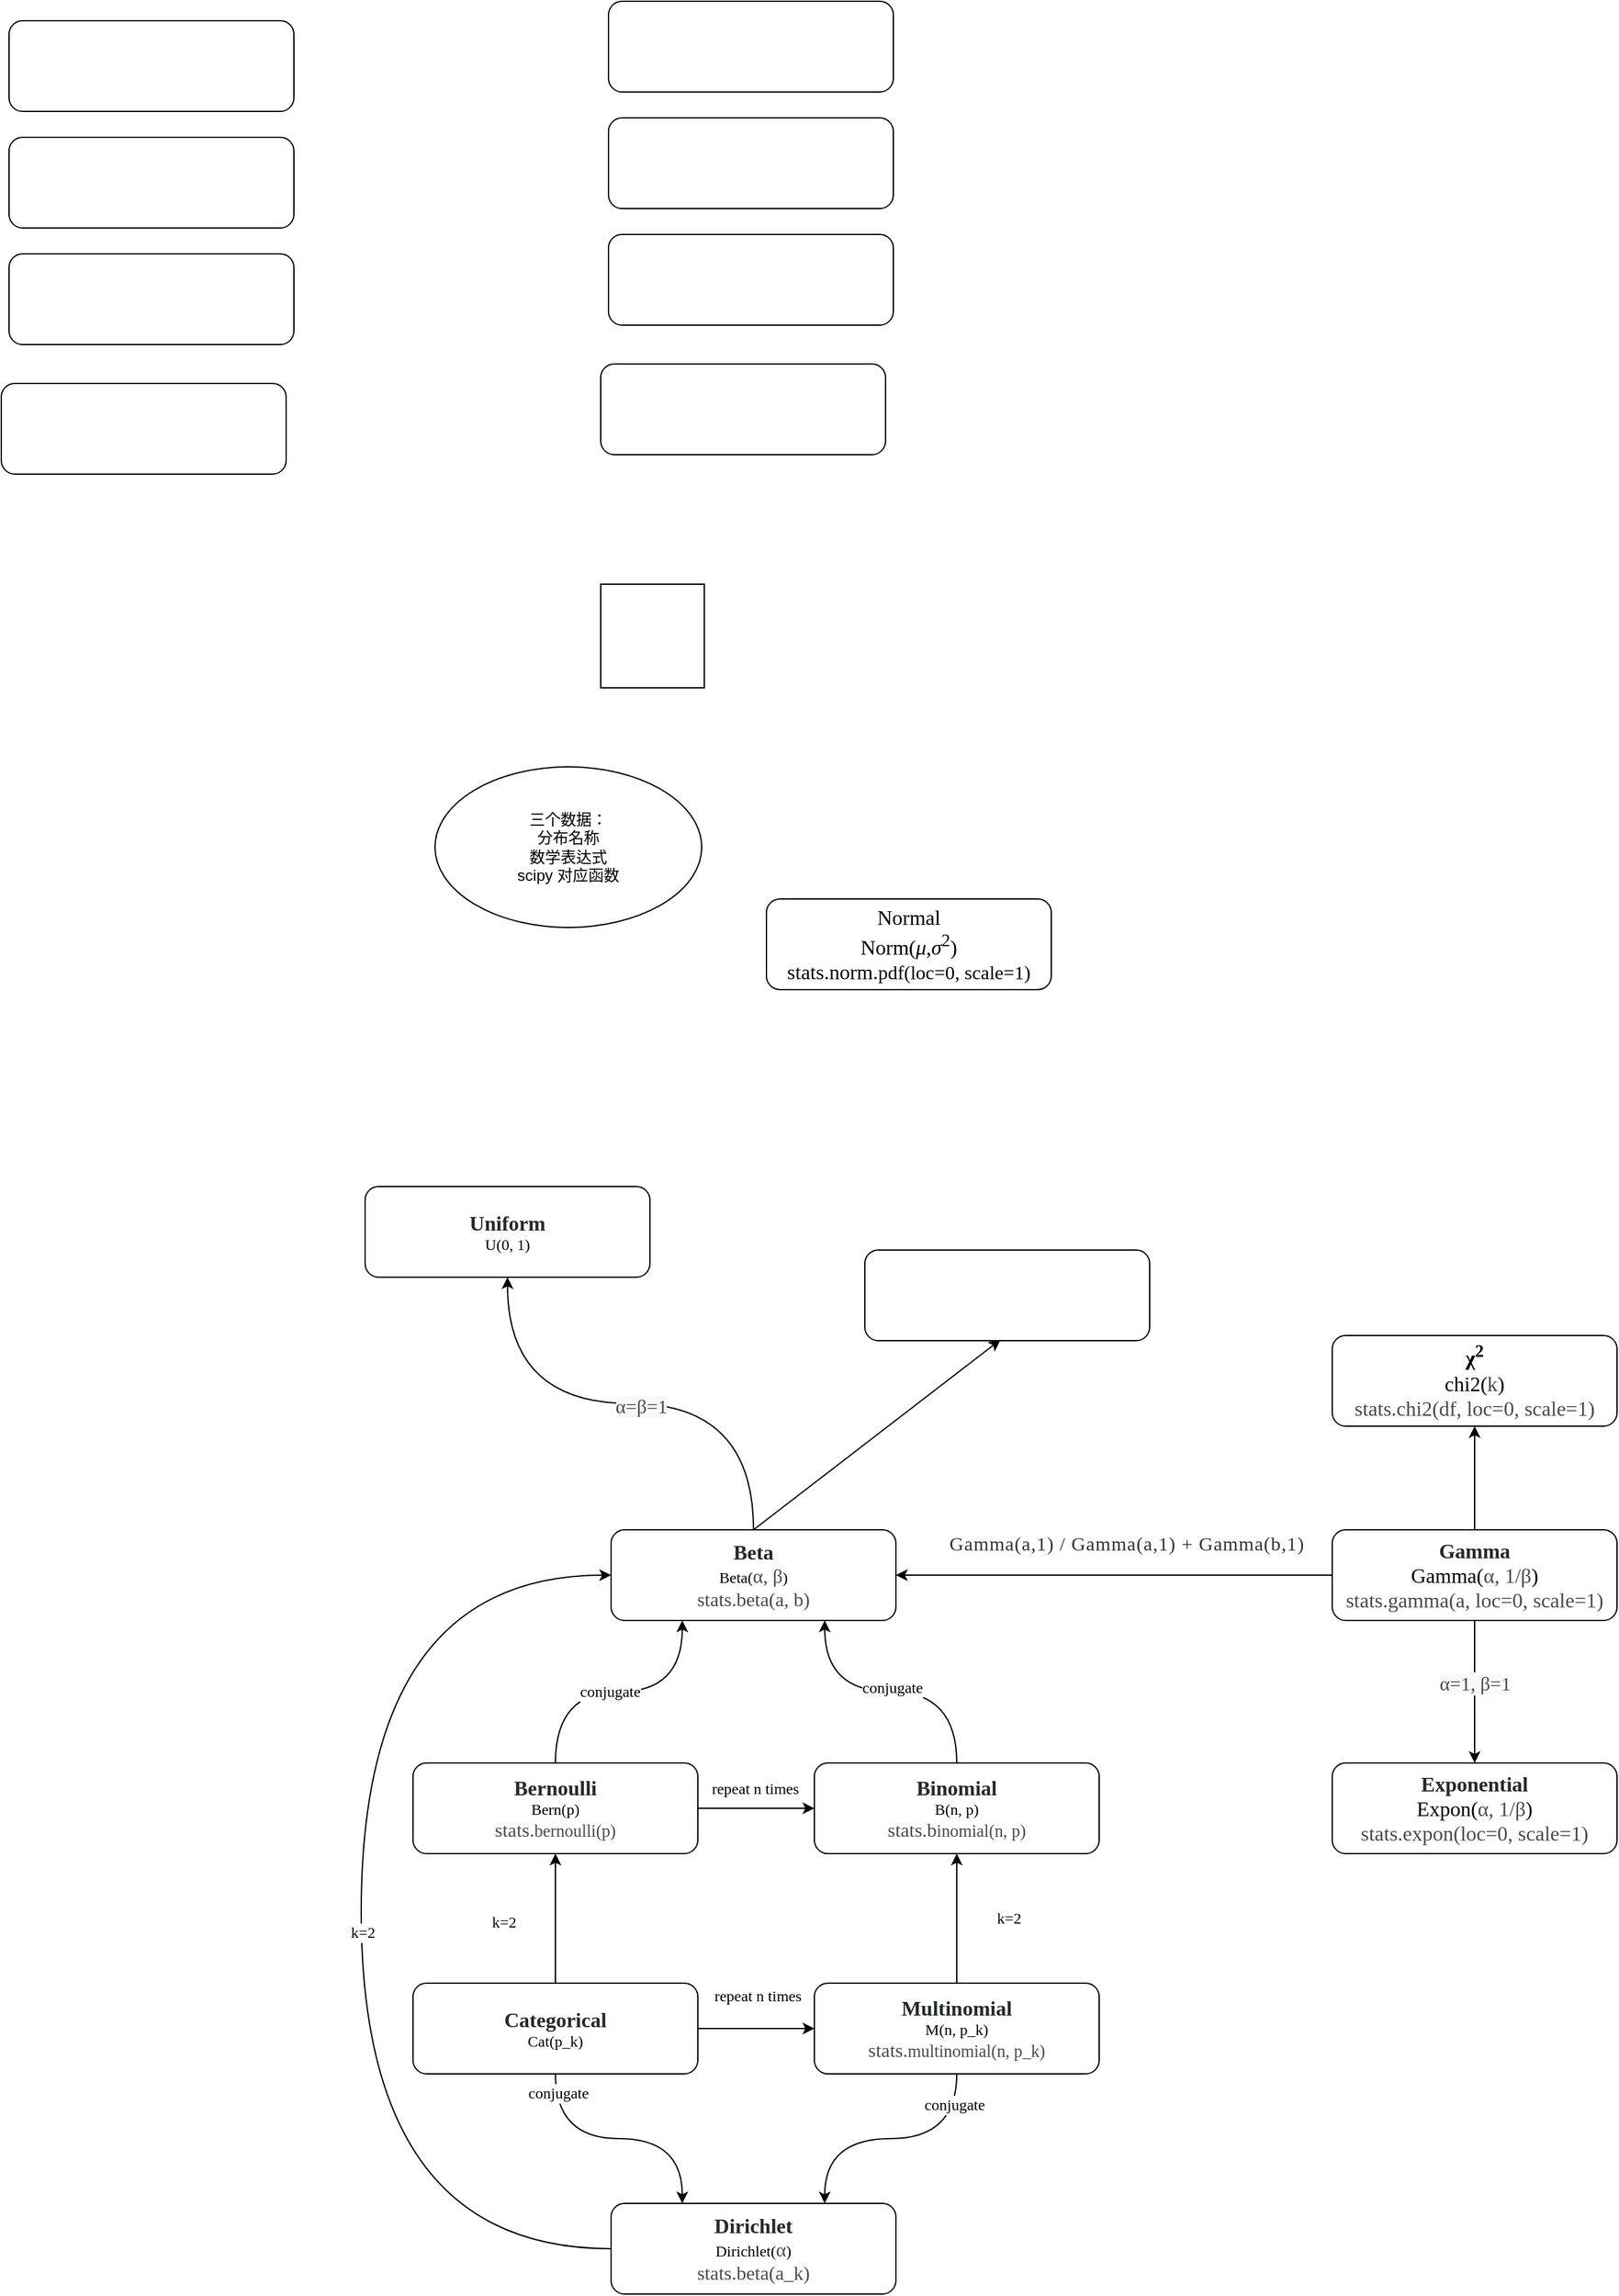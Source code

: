 <mxfile version="14.6.13" type="device"><diagram id="b2CaYkgUw3xgY0C4xX47" name="Page-1"><mxGraphModel dx="855" dy="710" grid="0" gridSize="10" guides="1" tooltips="1" connect="1" arrows="1" fold="1" page="1" pageScale="1" pageWidth="3300" pageHeight="4681" math="0" shadow="0"><root><mxCell id="0"/><mxCell id="1" parent="0"/><mxCell id="jUIoDYva2noRJINr1U3d-1" value="&lt;span style=&quot;box-sizing: border-box ; font-weight: 600 ; color: rgb(36 , 41 , 46) ; font-size: 16px ; background-color: rgb(255 , 255 , 255)&quot;&gt;Uniform&lt;/span&gt;&lt;br&gt;U(0, 1)" style="rounded=1;whiteSpace=wrap;html=1;fontFamily=Times New Roman;align=center;verticalAlign=middle;" vertex="1" parent="1"><mxGeometry x="1194" y="1454" width="220" height="70" as="geometry"/></mxCell><mxCell id="jUIoDYva2noRJINr1U3d-2" value="" style="edgeStyle=orthogonalEdgeStyle;rounded=0;orthogonalLoop=1;jettySize=auto;html=1;fontFamily=Times New Roman;align=center;verticalAlign=middle;fontSize=12;curved=1;" edge="1" parent="1" source="jUIoDYva2noRJINr1U3d-6" target="jUIoDYva2noRJINr1U3d-9"><mxGeometry relative="1" as="geometry"/></mxCell><mxCell id="jUIoDYva2noRJINr1U3d-3" value="repeat n times" style="edgeLabel;html=1;align=center;verticalAlign=middle;resizable=0;points=[];fontFamily=Times New Roman;fontSize=12;" vertex="1" connectable="0" parent="jUIoDYva2noRJINr1U3d-2"><mxGeometry x="0.072" y="-1" relative="1" as="geometry"><mxPoint x="-4" y="-16" as="offset"/></mxGeometry></mxCell><mxCell id="jUIoDYva2noRJINr1U3d-4" style="edgeStyle=orthogonalEdgeStyle;rounded=0;orthogonalLoop=1;jettySize=auto;html=1;exitX=0.5;exitY=0;exitDx=0;exitDy=0;entryX=0.25;entryY=1;entryDx=0;entryDy=0;fontFamily=Times New Roman;align=center;verticalAlign=middle;curved=1;" edge="1" parent="1" source="jUIoDYva2noRJINr1U3d-6" target="jUIoDYva2noRJINr1U3d-23"><mxGeometry relative="1" as="geometry"/></mxCell><mxCell id="jUIoDYva2noRJINr1U3d-5" value="conjugate" style="edgeLabel;html=1;align=center;verticalAlign=middle;resizable=0;points=[];fontSize=12;fontFamily=Times New Roman;" vertex="1" connectable="0" parent="jUIoDYva2noRJINr1U3d-4"><mxGeometry x="-0.132" relative="1" as="geometry"><mxPoint x="6" as="offset"/></mxGeometry></mxCell><mxCell id="jUIoDYva2noRJINr1U3d-6" value="&lt;span style=&quot;box-sizing: border-box; font-weight: 600; color: rgb(36, 41, 46); font-size: 16px; background-color: rgb(255, 255, 255);&quot;&gt;&lt;span style=&quot;box-sizing: border-box ; font-family: , , &amp;quot;segoe ui&amp;quot; , &amp;quot;helvetica&amp;quot; , &amp;quot;arial&amp;quot; , sans-serif , &amp;quot;apple color emoji&amp;quot; , &amp;quot;segoe ui emoji&amp;quot;&quot;&gt;Bernoulli&lt;/span&gt;&lt;/span&gt;&lt;br&gt;Bern(p)&lt;br&gt;&lt;span class=&quot;sig-prename descclassname&quot; style=&quot;box-sizing: border-box; background-color: transparent; color: rgb(74, 74, 74); font-size: 15px;&quot;&gt;stats.&lt;/span&gt;&lt;span class=&quot;sig-name descname&quot; style=&quot;box-sizing: border-box; background-color: transparent; font-size: 1.1em; color: rgb(74, 74, 74);&quot;&gt;bernoulli(p)&lt;/span&gt;" style="rounded=1;whiteSpace=wrap;html=1;fontFamily=Times New Roman;align=center;verticalAlign=middle;" vertex="1" parent="1"><mxGeometry x="1231" y="1899" width="220" height="70" as="geometry"/></mxCell><mxCell id="jUIoDYva2noRJINr1U3d-7" style="edgeStyle=orthogonalEdgeStyle;rounded=0;orthogonalLoop=1;jettySize=auto;html=1;exitX=0.5;exitY=0;exitDx=0;exitDy=0;entryX=0.75;entryY=1;entryDx=0;entryDy=0;fontFamily=Times New Roman;align=center;verticalAlign=middle;curved=1;" edge="1" parent="1" source="jUIoDYva2noRJINr1U3d-9" target="jUIoDYva2noRJINr1U3d-23"><mxGeometry relative="1" as="geometry"/></mxCell><mxCell id="jUIoDYva2noRJINr1U3d-8" value="conjugate" style="edgeLabel;html=1;align=center;verticalAlign=middle;resizable=0;points=[];fontSize=12;fontFamily=Times New Roman;" vertex="1" connectable="0" parent="jUIoDYva2noRJINr1U3d-7"><mxGeometry x="0.035" y="-3" relative="1" as="geometry"><mxPoint x="4" as="offset"/></mxGeometry></mxCell><mxCell id="jUIoDYva2noRJINr1U3d-9" value="&lt;span style=&quot;box-sizing: border-box ; font-weight: 600 ; color: rgb(36 , 41 , 46) ; font-size: 16px ; background-color: rgb(255 , 255 , 255)&quot;&gt;Binomial&lt;/span&gt;&lt;br&gt;B(n, p)&lt;br&gt;&lt;span class=&quot;sig-prename descclassname&quot; style=&quot;background-color: transparent ; box-sizing: border-box ; color: rgb(74 , 74 , 74) ; font-size: 15px&quot;&gt;stats.b&lt;/span&gt;&lt;span class=&quot;sig-name descname&quot; style=&quot;background-color: transparent ; box-sizing: border-box ; font-size: 1.1em ; color: rgb(74 , 74 , 74)&quot;&gt;inomial(n, p)&lt;/span&gt;" style="rounded=1;whiteSpace=wrap;html=1;fontFamily=Times New Roman;align=center;verticalAlign=middle;" vertex="1" parent="1"><mxGeometry x="1541" y="1899" width="220" height="70" as="geometry"/></mxCell><mxCell id="jUIoDYva2noRJINr1U3d-10" value="" style="edgeStyle=orthogonalEdgeStyle;rounded=0;orthogonalLoop=1;jettySize=auto;html=1;fontFamily=Times New Roman;align=center;verticalAlign=middle;fontSize=12;curved=1;" edge="1" parent="1" source="jUIoDYva2noRJINr1U3d-16" target="jUIoDYva2noRJINr1U3d-6"><mxGeometry relative="1" as="geometry"/></mxCell><mxCell id="jUIoDYva2noRJINr1U3d-11" value="k=2" style="edgeLabel;html=1;align=center;verticalAlign=middle;resizable=0;points=[];fontFamily=Times New Roman;fontSize=12;" vertex="1" connectable="0" parent="jUIoDYva2noRJINr1U3d-10"><mxGeometry x="-0.235" y="-1" relative="1" as="geometry"><mxPoint x="-41" y="-9" as="offset"/></mxGeometry></mxCell><mxCell id="jUIoDYva2noRJINr1U3d-12" value="" style="edgeStyle=orthogonalEdgeStyle;rounded=0;orthogonalLoop=1;jettySize=auto;html=1;fontFamily=Times New Roman;align=center;verticalAlign=middle;fontSize=12;curved=1;" edge="1" parent="1" source="jUIoDYva2noRJINr1U3d-16" target="jUIoDYva2noRJINr1U3d-20"><mxGeometry relative="1" as="geometry"/></mxCell><mxCell id="jUIoDYva2noRJINr1U3d-13" value="repeat n times" style="edgeLabel;html=1;align=center;verticalAlign=middle;resizable=0;points=[];fontFamily=Times New Roman;fontSize=12;" vertex="1" connectable="0" parent="jUIoDYva2noRJINr1U3d-12"><mxGeometry x="-0.188" y="3" relative="1" as="geometry"><mxPoint x="9" y="-22" as="offset"/></mxGeometry></mxCell><mxCell id="jUIoDYva2noRJINr1U3d-14" style="edgeStyle=orthogonalEdgeStyle;rounded=0;orthogonalLoop=1;jettySize=auto;html=1;entryX=0.25;entryY=0;entryDx=0;entryDy=0;fontFamily=Times New Roman;fontSize=12;align=center;verticalAlign=middle;curved=1;" edge="1" parent="1" source="jUIoDYva2noRJINr1U3d-16" target="jUIoDYva2noRJINr1U3d-26"><mxGeometry relative="1" as="geometry"/></mxCell><mxCell id="jUIoDYva2noRJINr1U3d-15" value="conjugate" style="edgeLabel;html=1;align=center;verticalAlign=middle;resizable=0;points=[];fontSize=12;fontFamily=Times New Roman;" vertex="1" connectable="0" parent="jUIoDYva2noRJINr1U3d-14"><mxGeometry x="-0.847" y="2" relative="1" as="geometry"><mxPoint as="offset"/></mxGeometry></mxCell><mxCell id="jUIoDYva2noRJINr1U3d-16" value="&lt;span style=&quot;box-sizing: border-box; font-weight: 600; color: rgb(36, 41, 46); font-size: 16px; background-color: rgb(255, 255, 255);&quot;&gt;Categorical&lt;/span&gt;&lt;br&gt;Cat(p_k)" style="rounded=1;whiteSpace=wrap;html=1;fontFamily=Times New Roman;align=center;verticalAlign=middle;" vertex="1" parent="1"><mxGeometry x="1231" y="2069" width="220" height="70" as="geometry"/></mxCell><mxCell id="jUIoDYva2noRJINr1U3d-17" value="k=2" style="edgeStyle=orthogonalEdgeStyle;rounded=0;orthogonalLoop=1;jettySize=auto;html=1;fontFamily=Times New Roman;align=center;verticalAlign=middle;fontSize=12;curved=1;" edge="1" parent="1" source="jUIoDYva2noRJINr1U3d-20" target="jUIoDYva2noRJINr1U3d-9"><mxGeometry y="-40" relative="1" as="geometry"><mxPoint as="offset"/></mxGeometry></mxCell><mxCell id="jUIoDYva2noRJINr1U3d-18" style="edgeStyle=orthogonalEdgeStyle;rounded=0;orthogonalLoop=1;jettySize=auto;html=1;exitX=0.5;exitY=1;exitDx=0;exitDy=0;entryX=0.75;entryY=0;entryDx=0;entryDy=0;fontFamily=Times New Roman;fontSize=12;align=center;verticalAlign=middle;curved=1;" edge="1" parent="1" source="jUIoDYva2noRJINr1U3d-20" target="jUIoDYva2noRJINr1U3d-26"><mxGeometry relative="1" as="geometry"/></mxCell><mxCell id="jUIoDYva2noRJINr1U3d-19" value="conjugate" style="edgeLabel;html=1;align=center;verticalAlign=middle;resizable=0;points=[];fontSize=12;fontFamily=Times New Roman;" vertex="1" connectable="0" parent="jUIoDYva2noRJINr1U3d-18"><mxGeometry x="-0.763" y="-2" relative="1" as="geometry"><mxPoint as="offset"/></mxGeometry></mxCell><mxCell id="jUIoDYva2noRJINr1U3d-20" value="&lt;span style=&quot;box-sizing: border-box ; font-weight: 600 ; color: rgb(36 , 41 , 46) ; font-size: 16px ; background-color: rgb(255 , 255 , 255)&quot;&gt;Multinomial&lt;/span&gt;&lt;br&gt;M(n, p_k)&lt;br&gt;&lt;span class=&quot;sig-prename descclassname&quot; style=&quot;box-sizing: border-box ; background-color: transparent ; color: rgb(74 , 74 , 74) ; font-size: 15px&quot;&gt;stats.&lt;/span&gt;&lt;span class=&quot;sig-name descname&quot; style=&quot;box-sizing: border-box ; background-color: transparent ; font-size: 1.1em ; color: rgb(74 , 74 , 74)&quot;&gt;multinomial(n, p_k)&lt;/span&gt;" style="rounded=1;whiteSpace=wrap;html=1;fontFamily=Times New Roman;align=center;verticalAlign=middle;" vertex="1" parent="1"><mxGeometry x="1541" y="2069" width="220" height="70" as="geometry"/></mxCell><mxCell id="jUIoDYva2noRJINr1U3d-21" value="" style="edgeStyle=orthogonalEdgeStyle;rounded=0;orthogonalLoop=1;jettySize=auto;html=1;fontFamily=Times New Roman;fontSize=12;align=center;verticalAlign=middle;curved=1;" edge="1" parent="1" source="jUIoDYva2noRJINr1U3d-23" target="jUIoDYva2noRJINr1U3d-1"><mxGeometry relative="1" as="geometry"/></mxCell><mxCell id="jUIoDYva2noRJINr1U3d-22" value="&lt;span style=&quot;color: rgb(74 , 74 , 74) ; font-size: 15px ; background-color: rgb(248 , 249 , 250)&quot;&gt;α=β=1&lt;/span&gt;" style="edgeLabel;html=1;align=center;verticalAlign=middle;resizable=0;points=[];fontSize=12;fontFamily=Times New Roman;" vertex="1" connectable="0" parent="jUIoDYva2noRJINr1U3d-21"><mxGeometry x="-0.04" y="1" relative="1" as="geometry"><mxPoint as="offset"/></mxGeometry></mxCell><mxCell id="jUIoDYva2noRJINr1U3d-23" value="&lt;span style=&quot;box-sizing: border-box ; font-weight: 600 ; color: rgb(36 , 41 , 46) ; font-size: 16px ; background-color: rgb(255 , 255 , 255)&quot;&gt;&lt;span style=&quot;box-sizing: border-box ; font-family: , , &amp;#34;segoe ui&amp;#34; , &amp;#34;helvetica&amp;#34; , &amp;#34;arial&amp;#34; , sans-serif , &amp;#34;apple color emoji&amp;#34; , &amp;#34;segoe ui emoji&amp;#34;&quot;&gt;Beta&lt;/span&gt;&lt;/span&gt;&lt;br&gt;Beta(&lt;span style=&quot;color: rgb(74 , 74 , 74) ; font-size: 15px&quot;&gt;α, β&lt;/span&gt;)&lt;br&gt;&lt;span class=&quot;sig-prename descclassname&quot; style=&quot;box-sizing: border-box ; background-color: transparent ; color: rgb(74 , 74 , 74) ; font-size: 15px&quot;&gt;stats.beta(a, b)&lt;/span&gt;" style="rounded=1;whiteSpace=wrap;html=1;fontFamily=Times New Roman;align=center;verticalAlign=middle;" vertex="1" parent="1"><mxGeometry x="1384" y="1719" width="220" height="70" as="geometry"/></mxCell><mxCell id="jUIoDYva2noRJINr1U3d-24" style="edgeStyle=orthogonalEdgeStyle;rounded=0;orthogonalLoop=1;jettySize=auto;html=1;entryX=0;entryY=0.5;entryDx=0;entryDy=0;fontFamily=Times New Roman;fontSize=12;align=center;verticalAlign=middle;exitX=0;exitY=0.5;exitDx=0;exitDy=0;curved=1;" edge="1" parent="1" source="jUIoDYva2noRJINr1U3d-26" target="jUIoDYva2noRJINr1U3d-23"><mxGeometry relative="1" as="geometry"><Array as="points"><mxPoint x="1191" y="2274"/><mxPoint x="1191" y="1754"/></Array></mxGeometry></mxCell><mxCell id="jUIoDYva2noRJINr1U3d-25" value="k=2" style="edgeLabel;html=1;align=center;verticalAlign=middle;resizable=0;points=[];fontSize=12;fontFamily=Times New Roman;" vertex="1" connectable="0" parent="jUIoDYva2noRJINr1U3d-24"><mxGeometry x="-0.035" y="-1" relative="1" as="geometry"><mxPoint as="offset"/></mxGeometry></mxCell><mxCell id="jUIoDYva2noRJINr1U3d-26" value="&lt;font color=&quot;#24292e&quot;&gt;&lt;span style=&quot;font-size: 16px ; background-color: rgb(255 , 255 , 255)&quot;&gt;&lt;b&gt;Dirichlet&lt;br&gt;&lt;/b&gt;&lt;/span&gt;&lt;/font&gt;Dirichlet(&lt;span style=&quot;color: rgb(74 , 74 , 74) ; font-size: 15px&quot;&gt;α&lt;/span&gt;)&lt;br&gt;&lt;span class=&quot;sig-prename descclassname&quot; style=&quot;box-sizing: border-box ; background-color: transparent ; color: rgb(74 , 74 , 74) ; font-size: 15px&quot;&gt;stats.beta(a_k)&lt;/span&gt;" style="rounded=1;whiteSpace=wrap;html=1;fontFamily=Times New Roman;align=center;verticalAlign=middle;" vertex="1" parent="1"><mxGeometry x="1384" y="2239" width="220" height="70" as="geometry"/></mxCell><mxCell id="jUIoDYva2noRJINr1U3d-27" style="edgeStyle=orthogonalEdgeStyle;rounded=0;orthogonalLoop=1;jettySize=auto;html=1;exitX=0;exitY=0.5;exitDx=0;exitDy=0;entryX=1;entryY=0.5;entryDx=0;entryDy=0;fontFamily=Times New Roman;fontSize=12;align=center;verticalAlign=middle;curved=1;" edge="1" parent="1" source="jUIoDYva2noRJINr1U3d-32" target="jUIoDYva2noRJINr1U3d-23"><mxGeometry relative="1" as="geometry"/></mxCell><mxCell id="jUIoDYva2noRJINr1U3d-28" value="&lt;span style=&quot;color: rgb(51 , 51 , 51) ; font-family: , , &amp;#34;helvetica neue&amp;#34; , &amp;#34;pingfang sc&amp;#34; , &amp;#34;hiragino sans gb&amp;#34; , &amp;#34;microsoft yahei ui&amp;#34; , &amp;#34;microsoft yahei&amp;#34; , &amp;#34;arial&amp;#34; , sans-serif ; font-size: 15px ; letter-spacing: 0.544px ; text-align: justify&quot;&gt;Gamma(a,1) / Gamma(a,1) + Gamma(b,1)&lt;/span&gt;" style="edgeLabel;html=1;align=center;verticalAlign=middle;resizable=0;points=[];fontSize=12;fontFamily=Times New Roman;" vertex="1" connectable="0" parent="jUIoDYva2noRJINr1U3d-27"><mxGeometry x="-0.177" y="-3" relative="1" as="geometry"><mxPoint x="-21" y="-22" as="offset"/></mxGeometry></mxCell><mxCell id="jUIoDYva2noRJINr1U3d-29" value="" style="edgeStyle=orthogonalEdgeStyle;rounded=0;orthogonalLoop=1;jettySize=auto;html=1;fontFamily=Times New Roman;fontSize=12;align=center;verticalAlign=middle;curved=1;" edge="1" parent="1" source="jUIoDYva2noRJINr1U3d-32" target="jUIoDYva2noRJINr1U3d-33"><mxGeometry relative="1" as="geometry"/></mxCell><mxCell id="jUIoDYva2noRJINr1U3d-30" value="&lt;span style=&quot;color: rgb(74 , 74 , 74) ; font-size: 15px ; background-color: rgb(248 , 249 , 250)&quot;&gt;α=1, β=1&lt;/span&gt;" style="edgeLabel;html=1;align=center;verticalAlign=middle;resizable=0;points=[];fontSize=12;fontFamily=Times New Roman;" vertex="1" connectable="0" parent="jUIoDYva2noRJINr1U3d-29"><mxGeometry x="-0.124" relative="1" as="geometry"><mxPoint as="offset"/></mxGeometry></mxCell><mxCell id="jUIoDYva2noRJINr1U3d-31" value="" style="edgeStyle=orthogonalEdgeStyle;rounded=0;orthogonalLoop=1;jettySize=auto;html=1;fontFamily=Times New Roman;fontSize=12;align=center;verticalAlign=middle;curved=1;" edge="1" parent="1" source="jUIoDYva2noRJINr1U3d-32" target="jUIoDYva2noRJINr1U3d-34"><mxGeometry relative="1" as="geometry"/></mxCell><mxCell id="jUIoDYva2noRJINr1U3d-32" value="&lt;font style=&quot;font-size: 16px&quot;&gt;&lt;span style=&quot;box-sizing: border-box ; font-weight: 600 ; color: rgb(36 , 41 , 46) ; background-color: rgb(255 , 255 , 255)&quot;&gt;&lt;span style=&quot;box-sizing: border-box&quot;&gt;Gamma&lt;/span&gt;&lt;/span&gt;&lt;br&gt;Gamma(&lt;span style=&quot;color: rgb(74 , 74 , 74)&quot;&gt;α, 1/β&lt;/span&gt;)&lt;br&gt;&lt;span class=&quot;sig-prename descclassname&quot; style=&quot;box-sizing: border-box ; background-color: transparent ; color: rgb(74 , 74 , 74)&quot;&gt;stats.gamma(a, loc=0, scale=1)&lt;/span&gt;&lt;/font&gt;" style="rounded=1;whiteSpace=wrap;html=1;fontFamily=Times New Roman;align=center;verticalAlign=middle;" vertex="1" parent="1"><mxGeometry x="1941" y="1719" width="220" height="70" as="geometry"/></mxCell><mxCell id="jUIoDYva2noRJINr1U3d-33" value="&lt;font style=&quot;font-size: 16px&quot;&gt;&lt;span style=&quot;box-sizing: border-box ; font-weight: 600 ; color: rgb(36 , 41 , 46) ; background-color: rgb(255 , 255 , 255)&quot;&gt;&lt;span style=&quot;box-sizing: border-box&quot;&gt;Exponential&lt;/span&gt;&lt;/span&gt;&lt;br&gt;Expon(&lt;span style=&quot;color: rgb(74 , 74 , 74)&quot;&gt;α, 1/β&lt;/span&gt;)&lt;br&gt;&lt;span class=&quot;sig-prename descclassname&quot; style=&quot;box-sizing: border-box ; background-color: transparent ; color: rgb(74 , 74 , 74)&quot;&gt;stats.expon(loc=0, scale=1)&lt;/span&gt;&lt;/font&gt;" style="rounded=1;whiteSpace=wrap;html=1;fontFamily=Times New Roman;align=center;verticalAlign=middle;" vertex="1" parent="1"><mxGeometry x="1941" y="1899" width="220" height="70" as="geometry"/></mxCell><mxCell id="jUIoDYva2noRJINr1U3d-34" value="&lt;font style=&quot;font-size: 16px&quot;&gt;&lt;font style=&quot;font-size: 16px&quot;&gt;&lt;span style=&quot;background-color: rgb(255 , 255 , 255)&quot;&gt;&lt;b&gt;χ&lt;sup&gt;2&lt;/sup&gt;&lt;/b&gt;&lt;/span&gt;&lt;br&gt;&lt;span style=&quot;background-color: rgb(255 , 255 , 255)&quot;&gt;chi2&lt;/span&gt;(&lt;span style=&quot;color: rgb(74 , 74 , 74)&quot;&gt;k&lt;/span&gt;)&lt;br&gt;&lt;/font&gt;&lt;span class=&quot;sig-prename descclassname&quot; style=&quot;box-sizing: border-box ; background-color: transparent ; color: rgb(74 , 74 , 74)&quot;&gt;&lt;font style=&quot;font-size: 16px&quot;&gt;stats.chi2(df, loc=0, scale=&lt;/font&gt;1)&lt;/span&gt;&lt;/font&gt;" style="rounded=1;whiteSpace=wrap;html=1;fontFamily=Times New Roman;align=center;verticalAlign=middle;" vertex="1" parent="1"><mxGeometry x="1941" y="1569" width="220" height="70" as="geometry"/></mxCell><mxCell id="jUIoDYva2noRJINr1U3d-35" value="" style="rounded=1;whiteSpace=wrap;html=1;fontFamily=Times New Roman;align=center;verticalAlign=middle;" vertex="1" parent="1"><mxGeometry x="919" y="554" width="220" height="70" as="geometry"/></mxCell><mxCell id="jUIoDYva2noRJINr1U3d-37" value="&lt;h2&gt;&lt;span class=&quot;help-block&quot;&gt;&lt;span class=&quot;MathJax&quot; id=&quot;MathJax-Element-2-Frame&quot; tabindex=&quot;0&quot; style=&quot;position: relative&quot;&gt;&lt;span class=&quot;math&quot; id=&quot;MathJax-Span-11&quot; style=&quot;width: 13.864em ; display: inline-block&quot;&gt;&lt;span style=&quot;display: inline-block ; position: relative ; width: 11.005em ; height: 0px ; font-size: 126%&quot;&gt;&lt;span style=&quot;position: absolute ; clip: rect(1.661em , 1011.01em , 2.646em , -1000em) ; top: -2.54em ; left: 0em&quot;&gt;&lt;span class=&quot;mrow&quot; id=&quot;MathJax-Span-12&quot;&gt;&lt;span class=&quot;mo&quot; id=&quot;MathJax-Span-17&quot; style=&quot;font-family: &amp;#34;stixgeneral&amp;#34; ; padding-left: 0.313em&quot;&gt;&lt;/span&gt;&lt;/span&gt;&lt;/span&gt;&lt;/span&gt;&lt;/span&gt;&lt;/span&gt;&lt;/span&gt;&lt;/h2&gt;&lt;h2&gt;&lt;span class=&quot;MathJax&quot; id=&quot;MathJax-Element-4-Frame&quot; tabindex=&quot;0&quot; style=&quot;position: relative&quot;&gt;&lt;span class=&quot;math&quot; id=&quot;MathJax-Span-30&quot; style=&quot;width: 4.737em ; display: inline-block&quot;&gt;&lt;span style=&quot;display: inline-block ; position: relative ; width: 3.757em ; height: 0px ; font-size: 126%&quot;&gt;&lt;span style=&quot;position: absolute ; clip: rect(1.784em , 1003.71em , 2.824em , -1000em) ; top: -2.54em ; left: 0em&quot;&gt;&lt;span style=&quot;display: inline-block ; width: 0px ; height: 2.54em&quot;&gt;的&lt;/span&gt;&lt;/span&gt;&lt;/span&gt;&lt;span style=&quot;display: inline-block ; overflow: hidden ; vertical-align: -0.292em ; border-left: 0px solid ; width: 0px ; height: 1.177em&quot;&gt;&lt;/span&gt;&lt;/span&gt;&lt;/span&gt;&lt;/h2&gt;" style="rounded=1;whiteSpace=wrap;html=1;fontFamily=Times New Roman;align=center;verticalAlign=middle;" vertex="1" parent="1"><mxGeometry x="1580" y="1503" width="220" height="70" as="geometry"/></mxCell><mxCell id="jUIoDYva2noRJINr1U3d-38" value="" style="rounded=1;whiteSpace=wrap;html=1;fontFamily=Times New Roman;align=center;verticalAlign=middle;" vertex="1" parent="1"><mxGeometry x="919" y="644" width="220" height="70" as="geometry"/></mxCell><mxCell id="jUIoDYva2noRJINr1U3d-39" value="" style="rounded=1;whiteSpace=wrap;html=1;fontFamily=Times New Roman;align=center;verticalAlign=middle;" vertex="1" parent="1"><mxGeometry x="919" y="734" width="220" height="70" as="geometry"/></mxCell><mxCell id="jUIoDYva2noRJINr1U3d-40" value="" style="rounded=1;whiteSpace=wrap;html=1;fontFamily=Times New Roman;align=center;verticalAlign=middle;" vertex="1" parent="1"><mxGeometry x="913" y="834" width="220" height="70" as="geometry"/></mxCell><mxCell id="jUIoDYva2noRJINr1U3d-41" value="" style="rounded=1;whiteSpace=wrap;html=1;fontFamily=Times New Roman;align=center;verticalAlign=middle;" vertex="1" parent="1"><mxGeometry x="1382" y="539" width="220" height="70" as="geometry"/></mxCell><mxCell id="jUIoDYva2noRJINr1U3d-42" value="" style="rounded=1;whiteSpace=wrap;html=1;fontFamily=Times New Roman;align=center;verticalAlign=middle;" vertex="1" parent="1"><mxGeometry x="1382" y="629" width="220" height="70" as="geometry"/></mxCell><mxCell id="jUIoDYva2noRJINr1U3d-43" value="" style="rounded=1;whiteSpace=wrap;html=1;fontFamily=Times New Roman;align=center;verticalAlign=middle;" vertex="1" parent="1"><mxGeometry x="1382" y="719" width="220" height="70" as="geometry"/></mxCell><mxCell id="jUIoDYva2noRJINr1U3d-44" value="" style="rounded=1;whiteSpace=wrap;html=1;fontFamily=Times New Roman;align=center;verticalAlign=middle;" vertex="1" parent="1"><mxGeometry x="1376" y="819" width="220" height="70" as="geometry"/></mxCell><mxCell id="jUIoDYva2noRJINr1U3d-46" value="&lt;font style=&quot;font-size: 16px ; background-color: rgb(255 , 255 , 255)&quot;&gt;&lt;font style=&quot;font-size: 16px&quot;&gt;Normal&lt;br&gt;&lt;/font&gt;Norm(&lt;span style=&quot;font-style: italic&quot;&gt;μ&lt;/span&gt;&lt;font style=&quot;font-size: 16px&quot;&gt;,&lt;/font&gt;&lt;span style=&quot;font-style: italic&quot;&gt;σ&lt;/span&gt;&lt;span style=&quot;position: absolute ; clip: rect(3.487em , 1000.53em , 4.085em , -1000em) ; top: -3.995em ; left: 0em&quot;&gt;&lt;span class=&quot;mi&quot; id=&quot;MathJax-Span-50&quot; style=&quot;font-style: italic&quot;&gt;&lt;span style=&quot;display: inline-block ; overflow: hidden ; height: 1px ; width: 0.033em&quot;&gt;&lt;/span&gt;&lt;/span&gt;&lt;span style=&quot;display: inline-block ; width: 0px ; height: 3.995em&quot;&gt;&lt;/span&gt;&lt;/span&gt;&lt;sup&gt;2&lt;/sup&gt;&lt;/font&gt;&lt;font style=&quot;font-size: 16px&quot;&gt;&lt;font style=&quot;font-size: 16px ; background-color: rgb(255 , 255 , 255)&quot;&gt;)&lt;br&gt;&lt;span class=&quot;sig-prename descclassname&quot; style=&quot;box-sizing: border-box ; text-align: left&quot;&gt;&lt;span class=&quot;pre&quot; style=&quot;box-sizing: border-box&quot;&gt;stats.&lt;/span&gt;&lt;/span&gt;&lt;span class=&quot;sig-name descname&quot; style=&quot;box-sizing: border-box ; text-align: left&quot;&gt;&lt;span class=&quot;pre&quot; style=&quot;box-sizing: border-box&quot;&gt;norm.&lt;span class=&quot;pre&quot; style=&quot;box-sizing: border-box ; font-size: 15px&quot;&gt;pdf(&lt;/span&gt;&lt;span class=&quot;pre&quot; style=&quot;box-sizing: border-box ; font-size: 15px&quot;&gt;loc=0,&lt;/span&gt;&lt;span style=&quot;font-size: 15px&quot;&gt;&lt;span class=&quot;Apple-converted-space&quot;&gt;&amp;nbsp;&lt;/span&gt;&lt;/span&gt;&lt;span class=&quot;pre&quot; style=&quot;box-sizing: border-box ; font-size: 15px&quot;&gt;scale=1)&lt;/span&gt;&lt;/span&gt;&lt;/span&gt;&lt;/font&gt;&lt;br&gt;&lt;/font&gt;" style="rounded=1;whiteSpace=wrap;html=1;fontFamily=Times New Roman;align=center;verticalAlign=middle;" vertex="1" parent="1"><mxGeometry x="1504" y="1232" width="220" height="70" as="geometry"/></mxCell><mxCell id="jUIoDYva2noRJINr1U3d-47" value="三个数据：&lt;br&gt;分布名称&lt;br&gt;数学表达式&lt;br&gt;scipy 对应函数" style="ellipse;whiteSpace=wrap;html=1;" vertex="1" parent="1"><mxGeometry x="1248" y="1130" width="206" height="124" as="geometry"/></mxCell><mxCell id="jUIoDYva2noRJINr1U3d-49" value="" style="endArrow=classic;html=1;entryX=0.476;entryY=0.99;entryDx=0;entryDy=0;entryPerimeter=0;exitX=0.5;exitY=0;exitDx=0;exitDy=0;" edge="1" parent="1" source="jUIoDYva2noRJINr1U3d-23" target="jUIoDYva2noRJINr1U3d-37"><mxGeometry width="50" height="50" relative="1" as="geometry"><mxPoint x="1494" y="1716" as="sourcePoint"/><mxPoint x="1697" y="1524" as="targetPoint"/></mxGeometry></mxCell><mxCell id="jUIoDYva2noRJINr1U3d-54" value="&lt;h2 style=&quot;font-size: 16px&quot;&gt;&lt;span class=&quot;MathJax&quot; id=&quot;MathJax-Element-4-Frame&quot; tabindex=&quot;0&quot; style=&quot;position: relative&quot;&gt;&lt;nobr&gt;&lt;span class=&quot;math&quot; id=&quot;MathJax-Span-30&quot; style=&quot;width: 4.737em ; display: inline-block&quot;&gt;&lt;font style=&quot;font-size: 16px&quot;&gt;&lt;span style=&quot;display: inline-block ; position: relative ; width: 3.757em ; height: 0px&quot;&gt;&lt;span style=&quot;position: absolute ; clip: rect(1.784em , 1003.71em , 2.824em , -1000em) ; top: -2.54em ; left: 0em&quot;&gt;&lt;span class=&quot;mrow&quot; id=&quot;MathJax-Span-31&quot;&gt;&lt;span class=&quot;texatom&quot; id=&quot;MathJax-Span-32&quot;&gt;&lt;span class=&quot;mrow&quot; id=&quot;MathJax-Span-33&quot;&gt;&lt;span class=&quot;mi&quot; id=&quot;MathJax-Span-34&quot; style=&quot;font-family: &amp;#34;stixgeneral&amp;#34;&quot;&gt;E&lt;/span&gt;&lt;/span&gt;&lt;/span&gt;&lt;span class=&quot;mo&quot; id=&quot;MathJax-Span-35&quot; style=&quot;font-family: &amp;#34;stixgeneral&amp;#34;&quot;&gt;(&lt;/span&gt;&lt;span class=&quot;mi&quot; id=&quot;MathJax-Span-36&quot; style=&quot;font-family: &amp;#34;stixgeneral&amp;#34; ; font-style: italic&quot;&gt;X&lt;span style=&quot;display: inline-block ; overflow: hidden ; height: 1px ; width: 0.044em&quot;&gt;&lt;/span&gt;&lt;/span&gt;&lt;span class=&quot;mo&quot; id=&quot;MathJax-Span-37&quot; style=&quot;font-family: &amp;#34;stixgeneral&amp;#34;&quot;&gt;)&lt;/span&gt;&lt;span class=&quot;mo&quot; id=&quot;MathJax-Span-38&quot; style=&quot;font-family: &amp;#34;stixgeneral&amp;#34; ; padding-left: 0.313em&quot;&gt;=&lt;/span&gt;&lt;span class=&quot;mi&quot; id=&quot;MathJax-Span-39&quot; style=&quot;font-family: &amp;#34;stixgeneral&amp;#34; ; font-style: italic ; padding-left: 0.313em&quot;&gt;μ&lt;/span&gt;&lt;/span&gt;&lt;/span&gt;&lt;/span&gt;&lt;span style=&quot;display: inline-block ; overflow: hidden ; vertical-align: -0.292em ; border-left: 0px solid ; width: 0px ; height: 1.177em&quot;&gt;&lt;/span&gt;&lt;/font&gt;&lt;/span&gt;&lt;/nobr&gt;&lt;/span&gt;&lt;/h2&gt;&lt;h2 style=&quot;font-size: 16px&quot;&gt;&lt;div class=&quot;MathJax_Display&quot;&gt;&lt;span class=&quot;MathJax&quot; id=&quot;MathJax-Element-5-Frame&quot; tabindex=&quot;0&quot; style=&quot;position: relative&quot;&gt;&lt;nobr&gt;&lt;span class=&quot;math&quot; id=&quot;MathJax-Span-40&quot; style=&quot;width: 6.298em ; display: inline-block&quot;&gt;&lt;font style=&quot;font-size: 16px&quot;&gt;&lt;span style=&quot;display: inline-block ; position: relative ; width: 5em ; height: 0px&quot;&gt;&lt;span style=&quot;position: absolute ; clip: rect(1.569em , 1005em , 2.796em , -1000em) ; top: -2.54em ; left: 0em&quot;&gt;&lt;span class=&quot;mrow&quot; id=&quot;MathJax-Span-41&quot;&gt;&lt;span class=&quot;msubsup&quot; id=&quot;MathJax-Span-49&quot; style=&quot;padding-left: 0.313em&quot;&gt;&lt;span style=&quot;display: inline-block ; position: relative ; width: 1.019em ; height: 0px&quot;&gt;&lt;span style=&quot;position: absolute ; clip: rect(3.487em , 1000.53em , 4.085em , -1000em) ; top: -3.995em ; left: 0em&quot;&gt;&lt;br&gt;&lt;/span&gt;&lt;/span&gt;&lt;/span&gt;&lt;/span&gt;&lt;span style=&quot;display: inline-block ; width: 0px ; height: 2.54em&quot;&gt;&lt;/span&gt;&lt;/span&gt;&lt;/span&gt;&lt;span style=&quot;display: inline-block ; overflow: hidden ; vertical-align: -0.256em ; border-left: 0px solid ; width: 0px ; height: 1.412em&quot;&gt;&lt;/span&gt;&lt;/font&gt;&lt;/span&gt;&lt;/nobr&gt;&lt;/span&gt;&lt;/div&gt;&lt;/h2&gt;" style="whiteSpace=wrap;html=1;aspect=fixed;" vertex="1" parent="1"><mxGeometry x="1376" y="989" width="80" height="80" as="geometry"/></mxCell></root></mxGraphModel></diagram></mxfile>